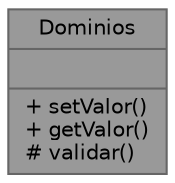 digraph "Dominios"
{
 // LATEX_PDF_SIZE
  bgcolor="transparent";
  edge [fontname=Helvetica,fontsize=10,labelfontname=Helvetica,labelfontsize=10];
  node [fontname=Helvetica,fontsize=10,shape=box,height=0.2,width=0.4];
  Node1 [shape=record,label="{Dominios\n||+ setValor()\l+ getValor()\l# validar()\l}",height=0.2,width=0.4,color="gray40", fillcolor="grey60", style="filled", fontcolor="black",tooltip="Classe abstrata que representa um domínio genérico."];
}
